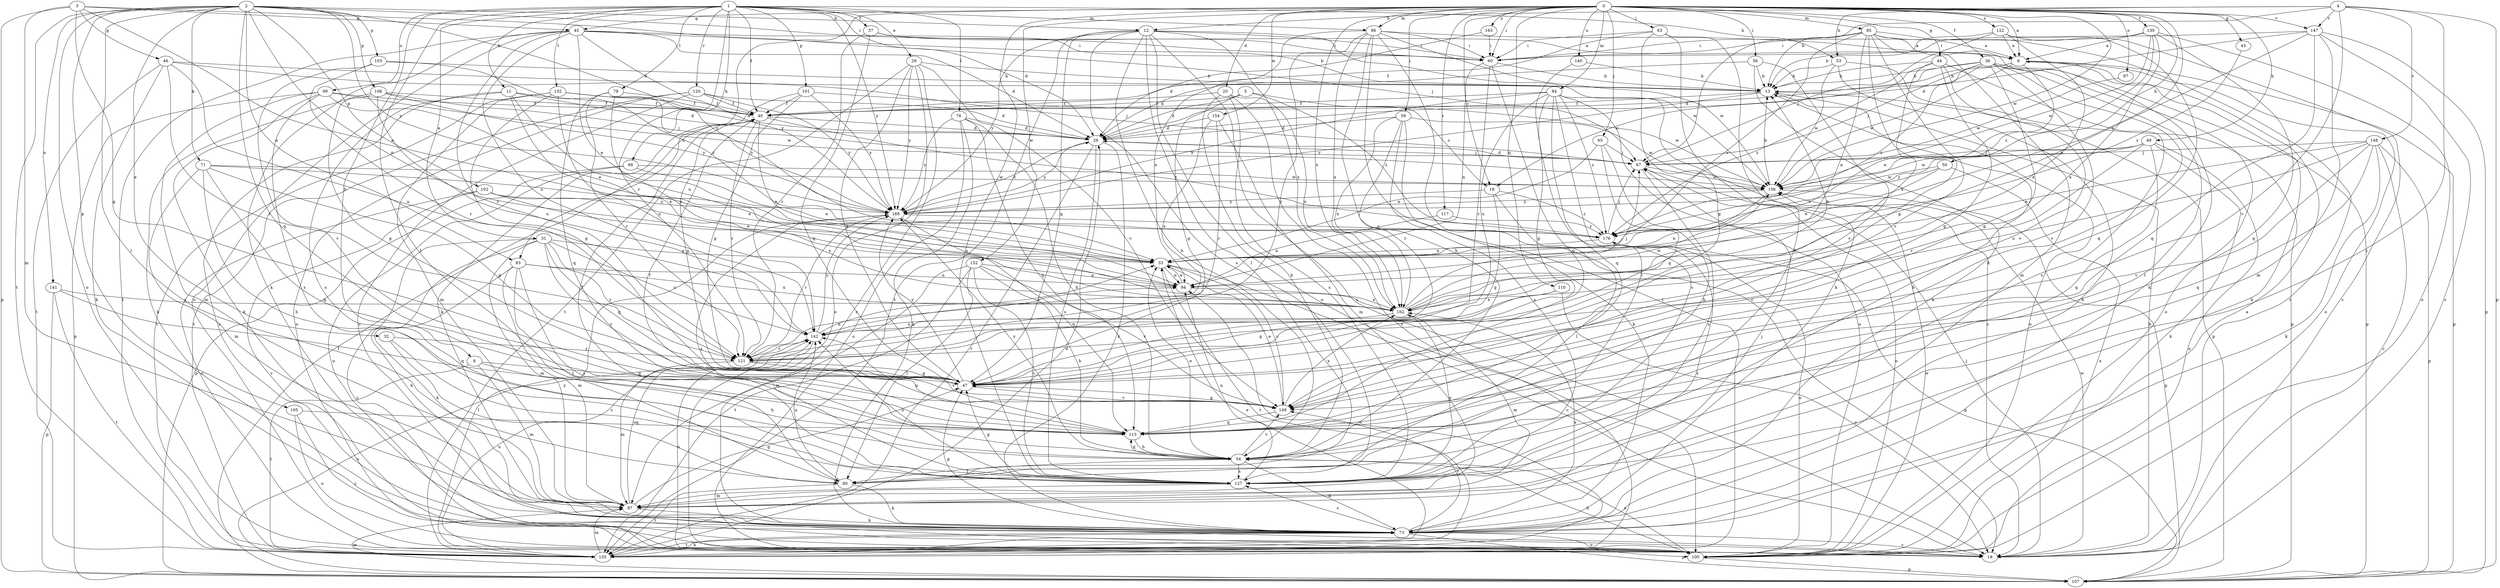 strict digraph  {
0;
1;
2;
3;
4;
5;
6;
8;
11;
12;
13;
18;
19;
20;
26;
29;
31;
32;
33;
36;
37;
40;
43;
44;
45;
46;
47;
49;
50;
53;
54;
56;
59;
60;
63;
65;
67;
68;
71;
73;
76;
78;
80;
84;
85;
86;
87;
93;
94;
97;
99;
100;
101;
102;
103;
105;
106;
107;
110;
113;
117;
120;
121;
122;
127;
130;
132;
135;
140;
141;
142;
147;
148;
149;
152;
154;
156;
162;
163;
168;
176;
0 -> 6  [label=a];
0 -> 18  [label=c];
0 -> 20  [label=d];
0 -> 36  [label=f];
0 -> 43  [label=g];
0 -> 44  [label=g];
0 -> 45  [label=g];
0 -> 49  [label=h];
0 -> 50  [label=h];
0 -> 56  [label=i];
0 -> 59  [label=i];
0 -> 60  [label=i];
0 -> 63  [label=j];
0 -> 65  [label=j];
0 -> 84  [label=m];
0 -> 85  [label=m];
0 -> 86  [label=m];
0 -> 93  [label=n];
0 -> 97  [label=o];
0 -> 110  [label=q];
0 -> 117  [label=r];
0 -> 122  [label=s];
0 -> 127  [label=s];
0 -> 130  [label=t];
0 -> 140  [label=u];
0 -> 147  [label=v];
0 -> 152  [label=w];
0 -> 154  [label=w];
0 -> 156  [label=w];
0 -> 162  [label=x];
0 -> 163  [label=y];
0 -> 176  [label=z];
1 -> 8  [label=b];
1 -> 11  [label=b];
1 -> 26  [label=d];
1 -> 29  [label=e];
1 -> 31  [label=e];
1 -> 37  [label=f];
1 -> 40  [label=f];
1 -> 53  [label=h];
1 -> 68  [label=k];
1 -> 76  [label=l];
1 -> 78  [label=l];
1 -> 80  [label=l];
1 -> 86  [label=m];
1 -> 99  [label=o];
1 -> 101  [label=p];
1 -> 120  [label=r];
1 -> 121  [label=r];
1 -> 132  [label=t];
1 -> 168  [label=y];
2 -> 12  [label=b];
2 -> 32  [label=e];
2 -> 60  [label=i];
2 -> 71  [label=k];
2 -> 80  [label=l];
2 -> 93  [label=n];
2 -> 94  [label=n];
2 -> 100  [label=o];
2 -> 102  [label=p];
2 -> 103  [label=p];
2 -> 105  [label=p];
2 -> 106  [label=p];
2 -> 113  [label=q];
2 -> 135  [label=t];
2 -> 141  [label=u];
2 -> 168  [label=y];
2 -> 176  [label=z];
3 -> 33  [label=e];
3 -> 45  [label=g];
3 -> 46  [label=g];
3 -> 47  [label=g];
3 -> 67  [label=j];
3 -> 87  [label=m];
3 -> 107  [label=p];
4 -> 12  [label=b];
4 -> 13  [label=b];
4 -> 53  [label=h];
4 -> 107  [label=p];
4 -> 127  [label=s];
4 -> 147  [label=v];
4 -> 148  [label=v];
4 -> 149  [label=v];
5 -> 18  [label=c];
5 -> 26  [label=d];
5 -> 40  [label=f];
5 -> 47  [label=g];
5 -> 176  [label=z];
6 -> 13  [label=b];
6 -> 18  [label=c];
6 -> 33  [label=e];
6 -> 73  [label=k];
6 -> 100  [label=o];
6 -> 107  [label=p];
6 -> 156  [label=w];
8 -> 47  [label=g];
8 -> 54  [label=h];
8 -> 87  [label=m];
8 -> 135  [label=t];
11 -> 19  [label=c];
11 -> 26  [label=d];
11 -> 40  [label=f];
11 -> 94  [label=n];
11 -> 127  [label=s];
11 -> 162  [label=x];
12 -> 19  [label=c];
12 -> 47  [label=g];
12 -> 54  [label=h];
12 -> 60  [label=i];
12 -> 80  [label=l];
12 -> 100  [label=o];
12 -> 127  [label=s];
12 -> 135  [label=t];
12 -> 156  [label=w];
12 -> 162  [label=x];
12 -> 168  [label=y];
13 -> 40  [label=f];
13 -> 100  [label=o];
13 -> 107  [label=p];
13 -> 168  [label=y];
18 -> 47  [label=g];
18 -> 80  [label=l];
18 -> 168  [label=y];
18 -> 176  [label=z];
19 -> 13  [label=b];
19 -> 67  [label=j];
19 -> 156  [label=w];
20 -> 40  [label=f];
20 -> 54  [label=h];
20 -> 127  [label=s];
20 -> 135  [label=t];
20 -> 162  [label=x];
26 -> 67  [label=j];
26 -> 73  [label=k];
26 -> 127  [label=s];
26 -> 135  [label=t];
26 -> 168  [label=y];
29 -> 13  [label=b];
29 -> 19  [label=c];
29 -> 47  [label=g];
29 -> 100  [label=o];
29 -> 135  [label=t];
29 -> 149  [label=v];
29 -> 168  [label=y];
31 -> 19  [label=c];
31 -> 33  [label=e];
31 -> 47  [label=g];
31 -> 73  [label=k];
31 -> 87  [label=m];
31 -> 121  [label=r];
31 -> 142  [label=u];
31 -> 149  [label=v];
32 -> 80  [label=l];
32 -> 121  [label=r];
32 -> 127  [label=s];
33 -> 19  [label=c];
33 -> 94  [label=n];
33 -> 135  [label=t];
33 -> 149  [label=v];
36 -> 13  [label=b];
36 -> 26  [label=d];
36 -> 47  [label=g];
36 -> 54  [label=h];
36 -> 67  [label=j];
36 -> 80  [label=l];
36 -> 100  [label=o];
36 -> 107  [label=p];
36 -> 149  [label=v];
36 -> 176  [label=z];
37 -> 6  [label=a];
37 -> 60  [label=i];
37 -> 113  [label=q];
37 -> 121  [label=r];
40 -> 26  [label=d];
40 -> 47  [label=g];
40 -> 94  [label=n];
40 -> 121  [label=r];
40 -> 176  [label=z];
43 -> 176  [label=z];
44 -> 13  [label=b];
44 -> 47  [label=g];
44 -> 127  [label=s];
44 -> 149  [label=v];
44 -> 162  [label=x];
44 -> 176  [label=z];
45 -> 13  [label=b];
45 -> 26  [label=d];
45 -> 33  [label=e];
45 -> 60  [label=i];
45 -> 73  [label=k];
45 -> 100  [label=o];
45 -> 121  [label=r];
45 -> 135  [label=t];
45 -> 142  [label=u];
45 -> 168  [label=y];
46 -> 13  [label=b];
46 -> 67  [label=j];
46 -> 73  [label=k];
46 -> 121  [label=r];
46 -> 135  [label=t];
46 -> 142  [label=u];
47 -> 149  [label=v];
47 -> 168  [label=y];
49 -> 67  [label=j];
49 -> 73  [label=k];
49 -> 100  [label=o];
49 -> 113  [label=q];
49 -> 121  [label=r];
49 -> 156  [label=w];
49 -> 168  [label=y];
50 -> 33  [label=e];
50 -> 100  [label=o];
50 -> 156  [label=w];
50 -> 176  [label=z];
53 -> 13  [label=b];
53 -> 73  [label=k];
53 -> 107  [label=p];
53 -> 156  [label=w];
54 -> 33  [label=e];
54 -> 40  [label=f];
54 -> 73  [label=k];
54 -> 80  [label=l];
54 -> 100  [label=o];
54 -> 113  [label=q];
54 -> 127  [label=s];
54 -> 149  [label=v];
54 -> 168  [label=y];
56 -> 13  [label=b];
56 -> 26  [label=d];
56 -> 73  [label=k];
56 -> 149  [label=v];
59 -> 26  [label=d];
59 -> 73  [label=k];
59 -> 121  [label=r];
59 -> 127  [label=s];
59 -> 156  [label=w];
59 -> 162  [label=x];
60 -> 13  [label=b];
60 -> 94  [label=n];
60 -> 113  [label=q];
60 -> 121  [label=r];
63 -> 40  [label=f];
63 -> 47  [label=g];
63 -> 54  [label=h];
63 -> 60  [label=i];
63 -> 73  [label=k];
65 -> 33  [label=e];
65 -> 47  [label=g];
65 -> 54  [label=h];
65 -> 67  [label=j];
67 -> 26  [label=d];
67 -> 100  [label=o];
67 -> 127  [label=s];
67 -> 156  [label=w];
68 -> 33  [label=e];
68 -> 100  [label=o];
68 -> 107  [label=p];
68 -> 156  [label=w];
71 -> 33  [label=e];
71 -> 47  [label=g];
71 -> 54  [label=h];
71 -> 87  [label=m];
71 -> 113  [label=q];
71 -> 156  [label=w];
73 -> 19  [label=c];
73 -> 47  [label=g];
73 -> 100  [label=o];
73 -> 107  [label=p];
73 -> 127  [label=s];
73 -> 135  [label=t];
73 -> 149  [label=v];
73 -> 162  [label=x];
76 -> 26  [label=d];
76 -> 54  [label=h];
76 -> 73  [label=k];
76 -> 100  [label=o];
76 -> 113  [label=q];
76 -> 168  [label=y];
78 -> 40  [label=f];
78 -> 113  [label=q];
78 -> 121  [label=r];
78 -> 162  [label=x];
80 -> 73  [label=k];
80 -> 135  [label=t];
80 -> 142  [label=u];
84 -> 19  [label=c];
84 -> 40  [label=f];
84 -> 47  [label=g];
84 -> 100  [label=o];
84 -> 113  [label=q];
84 -> 127  [label=s];
84 -> 142  [label=u];
84 -> 168  [label=y];
84 -> 176  [label=z];
85 -> 6  [label=a];
85 -> 19  [label=c];
85 -> 33  [label=e];
85 -> 47  [label=g];
85 -> 60  [label=i];
85 -> 67  [label=j];
85 -> 73  [label=k];
85 -> 87  [label=m];
85 -> 94  [label=n];
85 -> 149  [label=v];
86 -> 6  [label=a];
86 -> 19  [label=c];
86 -> 54  [label=h];
86 -> 60  [label=i];
86 -> 94  [label=n];
86 -> 121  [label=r];
86 -> 135  [label=t];
86 -> 156  [label=w];
86 -> 162  [label=x];
87 -> 47  [label=g];
87 -> 67  [label=j];
87 -> 73  [label=k];
87 -> 142  [label=u];
87 -> 176  [label=z];
93 -> 73  [label=k];
93 -> 80  [label=l];
93 -> 87  [label=m];
93 -> 94  [label=n];
93 -> 127  [label=s];
93 -> 162  [label=x];
94 -> 33  [label=e];
94 -> 162  [label=x];
97 -> 156  [label=w];
99 -> 33  [label=e];
99 -> 40  [label=f];
99 -> 73  [label=k];
99 -> 87  [label=m];
99 -> 107  [label=p];
99 -> 127  [label=s];
99 -> 156  [label=w];
100 -> 6  [label=a];
100 -> 54  [label=h];
100 -> 107  [label=p];
100 -> 156  [label=w];
101 -> 40  [label=f];
101 -> 47  [label=g];
101 -> 73  [label=k];
101 -> 156  [label=w];
101 -> 168  [label=y];
102 -> 19  [label=c];
102 -> 33  [label=e];
102 -> 100  [label=o];
102 -> 162  [label=x];
102 -> 168  [label=y];
103 -> 13  [label=b];
103 -> 121  [label=r];
103 -> 149  [label=v];
103 -> 176  [label=z];
105 -> 19  [label=c];
105 -> 100  [label=o];
105 -> 113  [label=q];
106 -> 40  [label=f];
106 -> 47  [label=g];
106 -> 67  [label=j];
106 -> 73  [label=k];
106 -> 142  [label=u];
106 -> 168  [label=y];
107 -> 40  [label=f];
107 -> 87  [label=m];
107 -> 142  [label=u];
110 -> 19  [label=c];
110 -> 47  [label=g];
110 -> 162  [label=x];
113 -> 40  [label=f];
113 -> 54  [label=h];
113 -> 142  [label=u];
117 -> 94  [label=n];
117 -> 176  [label=z];
120 -> 19  [label=c];
120 -> 26  [label=d];
120 -> 40  [label=f];
120 -> 100  [label=o];
120 -> 135  [label=t];
120 -> 168  [label=y];
121 -> 47  [label=g];
121 -> 87  [label=m];
121 -> 94  [label=n];
121 -> 149  [label=v];
122 -> 6  [label=a];
122 -> 13  [label=b];
122 -> 19  [label=c];
122 -> 67  [label=j];
122 -> 113  [label=q];
122 -> 162  [label=x];
127 -> 13  [label=b];
127 -> 47  [label=g];
127 -> 87  [label=m];
127 -> 94  [label=n];
127 -> 142  [label=u];
127 -> 162  [label=x];
130 -> 6  [label=a];
130 -> 60  [label=i];
130 -> 100  [label=o];
130 -> 113  [label=q];
130 -> 156  [label=w];
130 -> 162  [label=x];
130 -> 176  [label=z];
132 -> 26  [label=d];
132 -> 40  [label=f];
132 -> 47  [label=g];
132 -> 87  [label=m];
132 -> 135  [label=t];
132 -> 142  [label=u];
132 -> 168  [label=y];
135 -> 26  [label=d];
135 -> 33  [label=e];
135 -> 73  [label=k];
135 -> 87  [label=m];
135 -> 94  [label=n];
135 -> 142  [label=u];
135 -> 168  [label=y];
140 -> 13  [label=b];
140 -> 80  [label=l];
141 -> 107  [label=p];
141 -> 113  [label=q];
141 -> 135  [label=t];
141 -> 162  [label=x];
142 -> 33  [label=e];
142 -> 100  [label=o];
142 -> 121  [label=r];
142 -> 168  [label=y];
147 -> 19  [label=c];
147 -> 26  [label=d];
147 -> 33  [label=e];
147 -> 60  [label=i];
147 -> 87  [label=m];
147 -> 107  [label=p];
147 -> 113  [label=q];
148 -> 19  [label=c];
148 -> 33  [label=e];
148 -> 67  [label=j];
148 -> 73  [label=k];
148 -> 107  [label=p];
148 -> 113  [label=q];
148 -> 142  [label=u];
148 -> 149  [label=v];
149 -> 33  [label=e];
149 -> 47  [label=g];
149 -> 113  [label=q];
149 -> 162  [label=x];
152 -> 54  [label=h];
152 -> 80  [label=l];
152 -> 87  [label=m];
152 -> 94  [label=n];
152 -> 127  [label=s];
152 -> 135  [label=t];
152 -> 149  [label=v];
154 -> 26  [label=d];
154 -> 87  [label=m];
154 -> 121  [label=r];
154 -> 142  [label=u];
156 -> 13  [label=b];
156 -> 94  [label=n];
156 -> 107  [label=p];
156 -> 168  [label=y];
162 -> 13  [label=b];
162 -> 67  [label=j];
162 -> 87  [label=m];
162 -> 142  [label=u];
162 -> 156  [label=w];
163 -> 26  [label=d];
163 -> 60  [label=i];
168 -> 26  [label=d];
168 -> 113  [label=q];
168 -> 121  [label=r];
168 -> 127  [label=s];
168 -> 176  [label=z];
176 -> 33  [label=e];
176 -> 67  [label=j];
176 -> 100  [label=o];
176 -> 107  [label=p];
}
